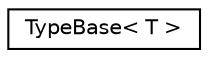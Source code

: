 digraph "Graphical Class Hierarchy"
{
 // LATEX_PDF_SIZE
  edge [fontname="Helvetica",fontsize="10",labelfontname="Helvetica",labelfontsize="10"];
  node [fontname="Helvetica",fontsize="10",shape=record];
  rankdir="LR";
  Node0 [label="TypeBase\< T \>",height=0.2,width=0.4,color="black", fillcolor="white", style="filled",URL="$classTypeBase.html",tooltip=" "];
}
